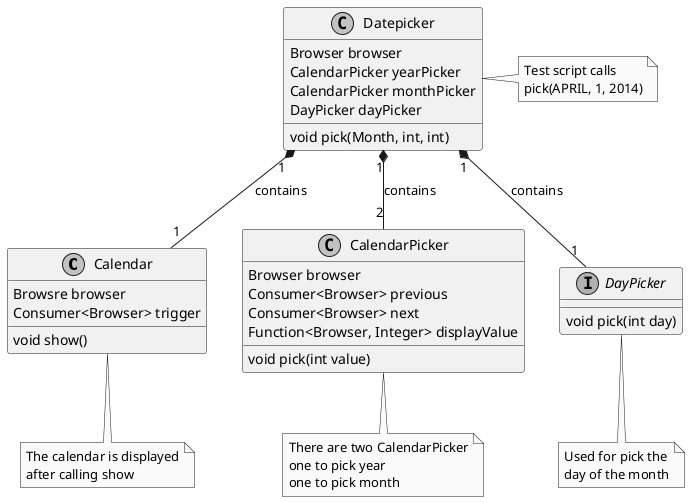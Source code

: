 @startuml

skinparam monochrome true
skinparam shadowing false

Calendar : Browsre browser
Calendar : Consumer<Browser> trigger
Calendar : void show()
note bottom : The calendar is displayed\nafter calling show

CalendarPicker : Browser browser
CalendarPicker : Consumer<Browser> previous
CalendarPicker : Consumer<Browser> next
CalendarPicker : Function<Browser, Integer> displayValue
CalendarPicker : void pick(int value)
note bottom : There are two CalendarPicker\none to pick year\none to pick month

interface DayPicker
DayPicker : void pick(int day)
note bottom : Used for pick the\nday of the month

Datepicker "1" *-- "1" Calendar : contains
Datepicker "1" *-- "2" CalendarPicker : contains
Datepicker "1" *-- "1" DayPicker : contains

Datepicker : Browser browser
Datepicker : CalendarPicker yearPicker
Datepicker : CalendarPicker monthPicker
Datepicker : DayPicker dayPicker
Datepicker : void pick(Month, int, int)
note right : Test script calls\npick(APRIL, 1, 2014)

@enduml
